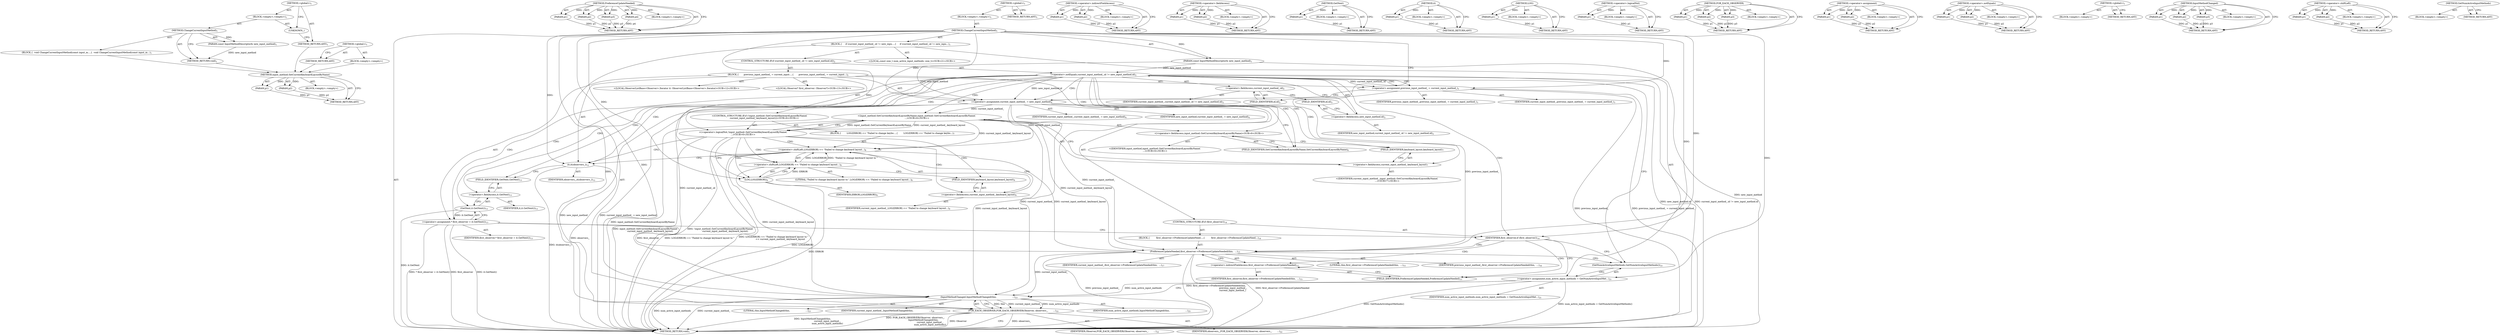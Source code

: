 digraph "&lt;global&gt;" {
vulnerable_119 [label=<(METHOD,input_method.SetCurrentKeyboardLayoutByName)>];
vulnerable_120 [label=<(PARAM,p1)>];
vulnerable_121 [label=<(PARAM,p2)>];
vulnerable_122 [label=<(BLOCK,&lt;empty&gt;,&lt;empty&gt;)>];
vulnerable_123 [label=<(METHOD_RETURN,ANY)>];
vulnerable_141 [label=<(METHOD,PreferenceUpdateNeeded)>];
vulnerable_142 [label=<(PARAM,p1)>];
vulnerable_143 [label=<(PARAM,p2)>];
vulnerable_144 [label=<(PARAM,p3)>];
vulnerable_145 [label=<(PARAM,p4)>];
vulnerable_146 [label=<(BLOCK,&lt;empty&gt;,&lt;empty&gt;)>];
vulnerable_147 [label=<(METHOD_RETURN,ANY)>];
vulnerable_6 [label=<(METHOD,&lt;global&gt;)<SUB>1</SUB>>];
vulnerable_7 [label=<(BLOCK,&lt;empty&gt;,&lt;empty&gt;)<SUB>1</SUB>>];
vulnerable_8 [label=<(METHOD,ChangeCurrentInputMethod)<SUB>1</SUB>>];
vulnerable_9 [label=<(PARAM,const InputMethodDescriptor&amp; new_input_method)<SUB>1</SUB>>];
vulnerable_10 [label=<(BLOCK,{
     if (current_input_method_.id != new_inpu...,{
     if (current_input_method_.id != new_inpu...)<SUB>1</SUB>>];
vulnerable_11 [label=<(CONTROL_STRUCTURE,IF,if (current_input_method_.id != new_input_method.id))<SUB>2</SUB>>];
vulnerable_12 [label=<(&lt;operator&gt;.notEquals,current_input_method_.id != new_input_method.id)<SUB>2</SUB>>];
vulnerable_13 [label=<(&lt;operator&gt;.fieldAccess,current_input_method_.id)<SUB>2</SUB>>];
vulnerable_14 [label=<(IDENTIFIER,current_input_method_,current_input_method_.id != new_input_method.id)<SUB>2</SUB>>];
vulnerable_15 [label=<(FIELD_IDENTIFIER,id,id)<SUB>2</SUB>>];
vulnerable_16 [label=<(&lt;operator&gt;.fieldAccess,new_input_method.id)<SUB>2</SUB>>];
vulnerable_17 [label=<(IDENTIFIER,new_input_method,current_input_method_.id != new_input_method.id)<SUB>2</SUB>>];
vulnerable_18 [label=<(FIELD_IDENTIFIER,id,id)<SUB>2</SUB>>];
vulnerable_19 [label=<(BLOCK,{
       previous_input_method_ = current_input...,{
       previous_input_method_ = current_input...)<SUB>2</SUB>>];
vulnerable_20 [label=<(&lt;operator&gt;.assignment,previous_input_method_ = current_input_method_)<SUB>3</SUB>>];
vulnerable_21 [label=<(IDENTIFIER,previous_input_method_,previous_input_method_ = current_input_method_)<SUB>3</SUB>>];
vulnerable_22 [label=<(IDENTIFIER,current_input_method_,previous_input_method_ = current_input_method_)<SUB>3</SUB>>];
vulnerable_23 [label=<(&lt;operator&gt;.assignment,current_input_method_ = new_input_method)<SUB>4</SUB>>];
vulnerable_24 [label=<(IDENTIFIER,current_input_method_,current_input_method_ = new_input_method)<SUB>4</SUB>>];
vulnerable_25 [label=<(IDENTIFIER,new_input_method,current_input_method_ = new_input_method)<SUB>4</SUB>>];
vulnerable_26 [label="<(CONTROL_STRUCTURE,IF,if (!input_method::SetCurrentKeyboardLayoutByName(
              current_input_method_.keyboard_layout)))<SUB>6</SUB>>"];
vulnerable_27 [label="<(&lt;operator&gt;.logicalNot,!input_method::SetCurrentKeyboardLayoutByName(
...)<SUB>6</SUB>>"];
vulnerable_28 [label="<(input_method.SetCurrentKeyboardLayoutByName,input_method::SetCurrentKeyboardLayoutByName(
 ...)<SUB>6</SUB>>"];
vulnerable_29 [label="<(&lt;operator&gt;.fieldAccess,input_method::SetCurrentKeyboardLayoutByName)<SUB>6</SUB>>"];
vulnerable_30 [label="<(IDENTIFIER,input_method,input_method::SetCurrentKeyboardLayoutByName(
 ...)<SUB>6</SUB>>"];
vulnerable_31 [label=<(FIELD_IDENTIFIER,SetCurrentKeyboardLayoutByName,SetCurrentKeyboardLayoutByName)<SUB>6</SUB>>];
vulnerable_32 [label=<(&lt;operator&gt;.fieldAccess,current_input_method_.keyboard_layout)<SUB>7</SUB>>];
vulnerable_33 [label="<(IDENTIFIER,current_input_method_,input_method::SetCurrentKeyboardLayoutByName(
 ...)<SUB>7</SUB>>"];
vulnerable_34 [label=<(FIELD_IDENTIFIER,keyboard_layout,keyboard_layout)<SUB>7</SUB>>];
vulnerable_35 [label=<(BLOCK,{
        LOG(ERROR) &lt;&lt; &quot;Failed to change keybo...,{
        LOG(ERROR) &lt;&lt; &quot;Failed to change keybo...)<SUB>7</SUB>>];
vulnerable_36 [label=<(&lt;operator&gt;.shiftLeft,LOG(ERROR) &lt;&lt; &quot;Failed to change keyboard layout...)<SUB>8</SUB>>];
vulnerable_37 [label=<(&lt;operator&gt;.shiftLeft,LOG(ERROR) &lt;&lt; &quot;Failed to change keyboard layout...)<SUB>8</SUB>>];
vulnerable_38 [label=<(LOG,LOG(ERROR))<SUB>8</SUB>>];
vulnerable_39 [label=<(IDENTIFIER,ERROR,LOG(ERROR))<SUB>8</SUB>>];
vulnerable_40 [label=<(LITERAL,&quot;Failed to change keyboard layout to &quot;,LOG(ERROR) &lt;&lt; &quot;Failed to change keyboard layout...)<SUB>8</SUB>>];
vulnerable_41 [label=<(&lt;operator&gt;.fieldAccess,current_input_method_.keyboard_layout)<SUB>9</SUB>>];
vulnerable_42 [label=<(IDENTIFIER,current_input_method_,LOG(ERROR) &lt;&lt; &quot;Failed to change keyboard layout...)<SUB>9</SUB>>];
vulnerable_43 [label=<(FIELD_IDENTIFIER,keyboard_layout,keyboard_layout)<SUB>9</SUB>>];
vulnerable_44 [label="<(LOCAL,ObserverListBase&lt;Observer&gt;.Iterator it: ObserverListBase&lt;Observer&gt;.Iterator)<SUB>12</SUB>>"];
vulnerable_45 [label=<(it,it(observers_))<SUB>12</SUB>>];
vulnerable_46 [label=<(IDENTIFIER,observers_,it(observers_))<SUB>12</SUB>>];
vulnerable_47 [label="<(LOCAL,Observer* first_observer: Observer*)<SUB>13</SUB>>"];
vulnerable_48 [label=<(&lt;operator&gt;.assignment,* first_observer = it.GetNext())<SUB>13</SUB>>];
vulnerable_49 [label=<(IDENTIFIER,first_observer,* first_observer = it.GetNext())<SUB>13</SUB>>];
vulnerable_50 [label=<(GetNext,it.GetNext())<SUB>13</SUB>>];
vulnerable_51 [label=<(&lt;operator&gt;.fieldAccess,it.GetNext)<SUB>13</SUB>>];
vulnerable_52 [label=<(IDENTIFIER,it,it.GetNext())<SUB>13</SUB>>];
vulnerable_53 [label=<(FIELD_IDENTIFIER,GetNext,GetNext)<SUB>13</SUB>>];
vulnerable_54 [label=<(CONTROL_STRUCTURE,IF,if (first_observer))<SUB>14</SUB>>];
vulnerable_55 [label=<(IDENTIFIER,first_observer,if (first_observer))<SUB>14</SUB>>];
vulnerable_56 [label=<(BLOCK,{
         first_observer-&gt;PreferenceUpdateNeed...,{
         first_observer-&gt;PreferenceUpdateNeed...)<SUB>14</SUB>>];
vulnerable_57 [label=<(PreferenceUpdateNeeded,first_observer-&gt;PreferenceUpdateNeeded(this,
  ...)<SUB>15</SUB>>];
vulnerable_58 [label=<(&lt;operator&gt;.indirectFieldAccess,first_observer-&gt;PreferenceUpdateNeeded)<SUB>15</SUB>>];
vulnerable_59 [label=<(IDENTIFIER,first_observer,first_observer-&gt;PreferenceUpdateNeeded(this,
  ...)<SUB>15</SUB>>];
vulnerable_60 [label=<(FIELD_IDENTIFIER,PreferenceUpdateNeeded,PreferenceUpdateNeeded)<SUB>15</SUB>>];
vulnerable_61 [label=<(LITERAL,this,first_observer-&gt;PreferenceUpdateNeeded(this,
  ...)<SUB>15</SUB>>];
vulnerable_62 [label=<(IDENTIFIER,previous_input_method_,first_observer-&gt;PreferenceUpdateNeeded(this,
  ...)<SUB>16</SUB>>];
vulnerable_63 [label=<(IDENTIFIER,current_input_method_,first_observer-&gt;PreferenceUpdateNeeded(this,
  ...)<SUB>17</SUB>>];
vulnerable_64 [label="<(LOCAL,const size_t num_active_input_methods: size_t)<SUB>21</SUB>>"];
vulnerable_65 [label=<(&lt;operator&gt;.assignment,num_active_input_methods = GetNumActiveInputMet...)<SUB>21</SUB>>];
vulnerable_66 [label=<(IDENTIFIER,num_active_input_methods,num_active_input_methods = GetNumActiveInputMet...)<SUB>21</SUB>>];
vulnerable_67 [label=<(GetNumActiveInputMethods,GetNumActiveInputMethods())<SUB>21</SUB>>];
vulnerable_68 [label=<(FOR_EACH_OBSERVER,FOR_EACH_OBSERVER(Observer, observers_,
       ...)<SUB>22</SUB>>];
vulnerable_69 [label=<(IDENTIFIER,Observer,FOR_EACH_OBSERVER(Observer, observers_,
       ...)<SUB>22</SUB>>];
vulnerable_70 [label=<(IDENTIFIER,observers_,FOR_EACH_OBSERVER(Observer, observers_,
       ...)<SUB>22</SUB>>];
vulnerable_71 [label=<(InputMethodChanged,InputMethodChanged(this,
                      ...)<SUB>23</SUB>>];
vulnerable_72 [label=<(LITERAL,this,InputMethodChanged(this,
                      ...)<SUB>23</SUB>>];
vulnerable_73 [label=<(IDENTIFIER,current_input_method_,InputMethodChanged(this,
                      ...)<SUB>24</SUB>>];
vulnerable_74 [label=<(IDENTIFIER,num_active_input_methods,InputMethodChanged(this,
                      ...)<SUB>25</SUB>>];
vulnerable_75 [label=<(METHOD_RETURN,void)<SUB>1</SUB>>];
vulnerable_77 [label=<(METHOD_RETURN,ANY)<SUB>1</SUB>>];
vulnerable_148 [label=<(METHOD,&lt;operator&gt;.indirectFieldAccess)>];
vulnerable_149 [label=<(PARAM,p1)>];
vulnerable_150 [label=<(PARAM,p2)>];
vulnerable_151 [label=<(BLOCK,&lt;empty&gt;,&lt;empty&gt;)>];
vulnerable_152 [label=<(METHOD_RETURN,ANY)>];
vulnerable_105 [label=<(METHOD,&lt;operator&gt;.fieldAccess)>];
vulnerable_106 [label=<(PARAM,p1)>];
vulnerable_107 [label=<(PARAM,p2)>];
vulnerable_108 [label=<(BLOCK,&lt;empty&gt;,&lt;empty&gt;)>];
vulnerable_109 [label=<(METHOD_RETURN,ANY)>];
vulnerable_137 [label=<(METHOD,GetNext)>];
vulnerable_138 [label=<(PARAM,p1)>];
vulnerable_139 [label=<(BLOCK,&lt;empty&gt;,&lt;empty&gt;)>];
vulnerable_140 [label=<(METHOD_RETURN,ANY)>];
vulnerable_133 [label=<(METHOD,it)>];
vulnerable_134 [label=<(PARAM,p1)>];
vulnerable_135 [label=<(BLOCK,&lt;empty&gt;,&lt;empty&gt;)>];
vulnerable_136 [label=<(METHOD_RETURN,ANY)>];
vulnerable_129 [label=<(METHOD,LOG)>];
vulnerable_130 [label=<(PARAM,p1)>];
vulnerable_131 [label=<(BLOCK,&lt;empty&gt;,&lt;empty&gt;)>];
vulnerable_132 [label=<(METHOD_RETURN,ANY)>];
vulnerable_115 [label=<(METHOD,&lt;operator&gt;.logicalNot)>];
vulnerable_116 [label=<(PARAM,p1)>];
vulnerable_117 [label=<(BLOCK,&lt;empty&gt;,&lt;empty&gt;)>];
vulnerable_118 [label=<(METHOD_RETURN,ANY)>];
vulnerable_156 [label=<(METHOD,FOR_EACH_OBSERVER)>];
vulnerable_157 [label=<(PARAM,p1)>];
vulnerable_158 [label=<(PARAM,p2)>];
vulnerable_159 [label=<(PARAM,p3)>];
vulnerable_160 [label=<(BLOCK,&lt;empty&gt;,&lt;empty&gt;)>];
vulnerable_161 [label=<(METHOD_RETURN,ANY)>];
vulnerable_110 [label=<(METHOD,&lt;operator&gt;.assignment)>];
vulnerable_111 [label=<(PARAM,p1)>];
vulnerable_112 [label=<(PARAM,p2)>];
vulnerable_113 [label=<(BLOCK,&lt;empty&gt;,&lt;empty&gt;)>];
vulnerable_114 [label=<(METHOD_RETURN,ANY)>];
vulnerable_100 [label=<(METHOD,&lt;operator&gt;.notEquals)>];
vulnerable_101 [label=<(PARAM,p1)>];
vulnerable_102 [label=<(PARAM,p2)>];
vulnerable_103 [label=<(BLOCK,&lt;empty&gt;,&lt;empty&gt;)>];
vulnerable_104 [label=<(METHOD_RETURN,ANY)>];
vulnerable_94 [label=<(METHOD,&lt;global&gt;)<SUB>1</SUB>>];
vulnerable_95 [label=<(BLOCK,&lt;empty&gt;,&lt;empty&gt;)>];
vulnerable_96 [label=<(METHOD_RETURN,ANY)>];
vulnerable_162 [label=<(METHOD,InputMethodChanged)>];
vulnerable_163 [label=<(PARAM,p1)>];
vulnerable_164 [label=<(PARAM,p2)>];
vulnerable_165 [label=<(PARAM,p3)>];
vulnerable_166 [label=<(BLOCK,&lt;empty&gt;,&lt;empty&gt;)>];
vulnerable_167 [label=<(METHOD_RETURN,ANY)>];
vulnerable_124 [label=<(METHOD,&lt;operator&gt;.shiftLeft)>];
vulnerable_125 [label=<(PARAM,p1)>];
vulnerable_126 [label=<(PARAM,p2)>];
vulnerable_127 [label=<(BLOCK,&lt;empty&gt;,&lt;empty&gt;)>];
vulnerable_128 [label=<(METHOD_RETURN,ANY)>];
vulnerable_153 [label=<(METHOD,GetNumActiveInputMethods)>];
vulnerable_154 [label=<(BLOCK,&lt;empty&gt;,&lt;empty&gt;)>];
vulnerable_155 [label=<(METHOD_RETURN,ANY)>];
fixed_6 [label=<(METHOD,&lt;global&gt;)<SUB>1</SUB>>];
fixed_7 [label=<(BLOCK,&lt;empty&gt;,&lt;empty&gt;)<SUB>1</SUB>>];
fixed_8 [label=<(METHOD,ChangeCurrentInputMethod)<SUB>1</SUB>>];
fixed_9 [label=<(PARAM,const InputMethodDescriptor&amp; new_input_method)<SUB>1</SUB>>];
fixed_10 [label=<(BLOCK,{
  void ChangeCurrentInputMethod(const input_m...,{
  void ChangeCurrentInputMethod(const input_m...)<SUB>1</SUB>>];
fixed_11 [label=<(METHOD_RETURN,void)<SUB>1</SUB>>];
fixed_13 [label=<(UNKNOWN,,)>];
fixed_14 [label=<(METHOD_RETURN,ANY)<SUB>1</SUB>>];
fixed_23 [label=<(METHOD,&lt;global&gt;)<SUB>1</SUB>>];
fixed_24 [label=<(BLOCK,&lt;empty&gt;,&lt;empty&gt;)>];
fixed_25 [label=<(METHOD_RETURN,ANY)>];
vulnerable_119 -> vulnerable_120  [key=0, label="AST: "];
vulnerable_119 -> vulnerable_120  [key=1, label="DDG: "];
vulnerable_119 -> vulnerable_122  [key=0, label="AST: "];
vulnerable_119 -> vulnerable_121  [key=0, label="AST: "];
vulnerable_119 -> vulnerable_121  [key=1, label="DDG: "];
vulnerable_119 -> vulnerable_123  [key=0, label="AST: "];
vulnerable_119 -> vulnerable_123  [key=1, label="CFG: "];
vulnerable_120 -> vulnerable_123  [key=0, label="DDG: p1"];
vulnerable_121 -> vulnerable_123  [key=0, label="DDG: p2"];
vulnerable_141 -> vulnerable_142  [key=0, label="AST: "];
vulnerable_141 -> vulnerable_142  [key=1, label="DDG: "];
vulnerable_141 -> vulnerable_146  [key=0, label="AST: "];
vulnerable_141 -> vulnerable_143  [key=0, label="AST: "];
vulnerable_141 -> vulnerable_143  [key=1, label="DDG: "];
vulnerable_141 -> vulnerable_147  [key=0, label="AST: "];
vulnerable_141 -> vulnerable_147  [key=1, label="CFG: "];
vulnerable_141 -> vulnerable_144  [key=0, label="AST: "];
vulnerable_141 -> vulnerable_144  [key=1, label="DDG: "];
vulnerable_141 -> vulnerable_145  [key=0, label="AST: "];
vulnerable_141 -> vulnerable_145  [key=1, label="DDG: "];
vulnerable_142 -> vulnerable_147  [key=0, label="DDG: p1"];
vulnerable_143 -> vulnerable_147  [key=0, label="DDG: p2"];
vulnerable_144 -> vulnerable_147  [key=0, label="DDG: p3"];
vulnerable_145 -> vulnerable_147  [key=0, label="DDG: p4"];
vulnerable_6 -> vulnerable_7  [key=0, label="AST: "];
vulnerable_6 -> vulnerable_77  [key=0, label="AST: "];
vulnerable_6 -> vulnerable_77  [key=1, label="CFG: "];
vulnerable_7 -> vulnerable_8  [key=0, label="AST: "];
vulnerable_8 -> vulnerable_9  [key=0, label="AST: "];
vulnerable_8 -> vulnerable_9  [key=1, label="DDG: "];
vulnerable_8 -> vulnerable_10  [key=0, label="AST: "];
vulnerable_8 -> vulnerable_75  [key=0, label="AST: "];
vulnerable_8 -> vulnerable_15  [key=0, label="CFG: "];
vulnerable_8 -> vulnerable_65  [key=0, label="DDG: "];
vulnerable_8 -> vulnerable_68  [key=0, label="DDG: "];
vulnerable_8 -> vulnerable_20  [key=0, label="DDG: "];
vulnerable_8 -> vulnerable_23  [key=0, label="DDG: "];
vulnerable_8 -> vulnerable_71  [key=0, label="DDG: "];
vulnerable_8 -> vulnerable_45  [key=0, label="DDG: "];
vulnerable_8 -> vulnerable_55  [key=0, label="DDG: "];
vulnerable_8 -> vulnerable_57  [key=0, label="DDG: "];
vulnerable_8 -> vulnerable_37  [key=0, label="DDG: "];
vulnerable_8 -> vulnerable_38  [key=0, label="DDG: "];
vulnerable_9 -> vulnerable_75  [key=0, label="DDG: new_input_method"];
vulnerable_9 -> vulnerable_12  [key=0, label="DDG: new_input_method"];
vulnerable_9 -> vulnerable_23  [key=0, label="DDG: new_input_method"];
vulnerable_10 -> vulnerable_11  [key=0, label="AST: "];
vulnerable_10 -> vulnerable_64  [key=0, label="AST: "];
vulnerable_10 -> vulnerable_65  [key=0, label="AST: "];
vulnerable_10 -> vulnerable_68  [key=0, label="AST: "];
vulnerable_11 -> vulnerable_12  [key=0, label="AST: "];
vulnerable_11 -> vulnerable_19  [key=0, label="AST: "];
vulnerable_12 -> vulnerable_13  [key=0, label="AST: "];
vulnerable_12 -> vulnerable_16  [key=0, label="AST: "];
vulnerable_12 -> vulnerable_20  [key=0, label="CFG: "];
vulnerable_12 -> vulnerable_20  [key=1, label="DDG: current_input_method_.id"];
vulnerable_12 -> vulnerable_20  [key=2, label="CDG: "];
vulnerable_12 -> vulnerable_67  [key=0, label="CFG: "];
vulnerable_12 -> vulnerable_75  [key=0, label="DDG: new_input_method.id"];
vulnerable_12 -> vulnerable_75  [key=1, label="DDG: current_input_method_.id != new_input_method.id"];
vulnerable_12 -> vulnerable_23  [key=0, label="DDG: new_input_method.id"];
vulnerable_12 -> vulnerable_23  [key=1, label="CDG: "];
vulnerable_12 -> vulnerable_71  [key=0, label="DDG: current_input_method_.id"];
vulnerable_12 -> vulnerable_34  [key=0, label="CDG: "];
vulnerable_12 -> vulnerable_48  [key=0, label="CDG: "];
vulnerable_12 -> vulnerable_32  [key=0, label="CDG: "];
vulnerable_12 -> vulnerable_51  [key=0, label="CDG: "];
vulnerable_12 -> vulnerable_28  [key=0, label="CDG: "];
vulnerable_12 -> vulnerable_53  [key=0, label="CDG: "];
vulnerable_12 -> vulnerable_45  [key=0, label="CDG: "];
vulnerable_12 -> vulnerable_27  [key=0, label="CDG: "];
vulnerable_12 -> vulnerable_29  [key=0, label="CDG: "];
vulnerable_12 -> vulnerable_50  [key=0, label="CDG: "];
vulnerable_12 -> vulnerable_55  [key=0, label="CDG: "];
vulnerable_12 -> vulnerable_31  [key=0, label="CDG: "];
vulnerable_13 -> vulnerable_14  [key=0, label="AST: "];
vulnerable_13 -> vulnerable_15  [key=0, label="AST: "];
vulnerable_13 -> vulnerable_18  [key=0, label="CFG: "];
vulnerable_15 -> vulnerable_13  [key=0, label="CFG: "];
vulnerable_16 -> vulnerable_17  [key=0, label="AST: "];
vulnerable_16 -> vulnerable_18  [key=0, label="AST: "];
vulnerable_16 -> vulnerable_12  [key=0, label="CFG: "];
vulnerable_18 -> vulnerable_16  [key=0, label="CFG: "];
vulnerable_19 -> vulnerable_20  [key=0, label="AST: "];
vulnerable_19 -> vulnerable_23  [key=0, label="AST: "];
vulnerable_19 -> vulnerable_26  [key=0, label="AST: "];
vulnerable_19 -> vulnerable_44  [key=0, label="AST: "];
vulnerable_19 -> vulnerable_45  [key=0, label="AST: "];
vulnerable_19 -> vulnerable_47  [key=0, label="AST: "];
vulnerable_19 -> vulnerable_48  [key=0, label="AST: "];
vulnerable_19 -> vulnerable_54  [key=0, label="AST: "];
vulnerable_20 -> vulnerable_21  [key=0, label="AST: "];
vulnerable_20 -> vulnerable_22  [key=0, label="AST: "];
vulnerable_20 -> vulnerable_23  [key=0, label="CFG: "];
vulnerable_20 -> vulnerable_75  [key=0, label="DDG: previous_input_method_"];
vulnerable_20 -> vulnerable_75  [key=1, label="DDG: previous_input_method_ = current_input_method_"];
vulnerable_20 -> vulnerable_57  [key=0, label="DDG: previous_input_method_"];
vulnerable_23 -> vulnerable_24  [key=0, label="AST: "];
vulnerable_23 -> vulnerable_25  [key=0, label="AST: "];
vulnerable_23 -> vulnerable_31  [key=0, label="CFG: "];
vulnerable_23 -> vulnerable_75  [key=0, label="DDG: new_input_method"];
vulnerable_23 -> vulnerable_75  [key=1, label="DDG: current_input_method_ = new_input_method"];
vulnerable_23 -> vulnerable_71  [key=0, label="DDG: current_input_method_"];
vulnerable_23 -> vulnerable_28  [key=0, label="DDG: current_input_method_"];
vulnerable_23 -> vulnerable_36  [key=0, label="DDG: current_input_method_"];
vulnerable_23 -> vulnerable_57  [key=0, label="DDG: current_input_method_"];
vulnerable_26 -> vulnerable_27  [key=0, label="AST: "];
vulnerable_26 -> vulnerable_35  [key=0, label="AST: "];
vulnerable_27 -> vulnerable_28  [key=0, label="AST: "];
vulnerable_27 -> vulnerable_38  [key=0, label="CFG: "];
vulnerable_27 -> vulnerable_38  [key=1, label="CDG: "];
vulnerable_27 -> vulnerable_45  [key=0, label="CFG: "];
vulnerable_27 -> vulnerable_75  [key=0, label="DDG: input_method::SetCurrentKeyboardLayoutByName(
              current_input_method_.keyboard_layout)"];
vulnerable_27 -> vulnerable_75  [key=1, label="DDG: !input_method::SetCurrentKeyboardLayoutByName(
              current_input_method_.keyboard_layout)"];
vulnerable_27 -> vulnerable_36  [key=0, label="CDG: "];
vulnerable_27 -> vulnerable_37  [key=0, label="CDG: "];
vulnerable_27 -> vulnerable_41  [key=0, label="CDG: "];
vulnerable_27 -> vulnerable_43  [key=0, label="CDG: "];
vulnerable_28 -> vulnerable_29  [key=0, label="AST: "];
vulnerable_28 -> vulnerable_32  [key=0, label="AST: "];
vulnerable_28 -> vulnerable_27  [key=0, label="CFG: "];
vulnerable_28 -> vulnerable_27  [key=1, label="DDG: input_method::SetCurrentKeyboardLayoutByName"];
vulnerable_28 -> vulnerable_27  [key=2, label="DDG: current_input_method_.keyboard_layout"];
vulnerable_28 -> vulnerable_75  [key=0, label="DDG: input_method::SetCurrentKeyboardLayoutByName"];
vulnerable_28 -> vulnerable_71  [key=0, label="DDG: current_input_method_.keyboard_layout"];
vulnerable_28 -> vulnerable_36  [key=0, label="DDG: current_input_method_.keyboard_layout"];
vulnerable_28 -> vulnerable_57  [key=0, label="DDG: current_input_method_.keyboard_layout"];
vulnerable_29 -> vulnerable_30  [key=0, label="AST: "];
vulnerable_29 -> vulnerable_31  [key=0, label="AST: "];
vulnerable_29 -> vulnerable_34  [key=0, label="CFG: "];
vulnerable_31 -> vulnerable_29  [key=0, label="CFG: "];
vulnerable_32 -> vulnerable_33  [key=0, label="AST: "];
vulnerable_32 -> vulnerable_34  [key=0, label="AST: "];
vulnerable_32 -> vulnerable_28  [key=0, label="CFG: "];
vulnerable_34 -> vulnerable_32  [key=0, label="CFG: "];
vulnerable_35 -> vulnerable_36  [key=0, label="AST: "];
vulnerable_36 -> vulnerable_37  [key=0, label="AST: "];
vulnerable_36 -> vulnerable_41  [key=0, label="AST: "];
vulnerable_36 -> vulnerable_45  [key=0, label="CFG: "];
vulnerable_36 -> vulnerable_75  [key=0, label="DDG: LOG(ERROR) &lt;&lt; &quot;Failed to change keyboard layout to &quot;"];
vulnerable_36 -> vulnerable_75  [key=1, label="DDG: LOG(ERROR) &lt;&lt; &quot;Failed to change keyboard layout to &quot;
                   &lt;&lt; current_input_method_.keyboard_layout"];
vulnerable_36 -> vulnerable_71  [key=0, label="DDG: current_input_method_.keyboard_layout"];
vulnerable_36 -> vulnerable_57  [key=0, label="DDG: current_input_method_.keyboard_layout"];
vulnerable_37 -> vulnerable_38  [key=0, label="AST: "];
vulnerable_37 -> vulnerable_40  [key=0, label="AST: "];
vulnerable_37 -> vulnerable_43  [key=0, label="CFG: "];
vulnerable_37 -> vulnerable_75  [key=0, label="DDG: LOG(ERROR)"];
vulnerable_37 -> vulnerable_36  [key=0, label="DDG: LOG(ERROR)"];
vulnerable_37 -> vulnerable_36  [key=1, label="DDG: &quot;Failed to change keyboard layout to &quot;"];
vulnerable_38 -> vulnerable_39  [key=0, label="AST: "];
vulnerable_38 -> vulnerable_37  [key=0, label="CFG: "];
vulnerable_38 -> vulnerable_37  [key=1, label="DDG: ERROR"];
vulnerable_38 -> vulnerable_75  [key=0, label="DDG: ERROR"];
vulnerable_41 -> vulnerable_42  [key=0, label="AST: "];
vulnerable_41 -> vulnerable_43  [key=0, label="AST: "];
vulnerable_41 -> vulnerable_36  [key=0, label="CFG: "];
vulnerable_43 -> vulnerable_41  [key=0, label="CFG: "];
vulnerable_45 -> vulnerable_46  [key=0, label="AST: "];
vulnerable_45 -> vulnerable_53  [key=0, label="CFG: "];
vulnerable_45 -> vulnerable_75  [key=0, label="DDG: it(observers_)"];
vulnerable_45 -> vulnerable_68  [key=0, label="DDG: observers_"];
vulnerable_48 -> vulnerable_49  [key=0, label="AST: "];
vulnerable_48 -> vulnerable_50  [key=0, label="AST: "];
vulnerable_48 -> vulnerable_55  [key=0, label="CFG: "];
vulnerable_48 -> vulnerable_75  [key=0, label="DDG: first_observer"];
vulnerable_48 -> vulnerable_75  [key=1, label="DDG: it.GetNext()"];
vulnerable_48 -> vulnerable_75  [key=2, label="DDG: * first_observer = it.GetNext()"];
vulnerable_48 -> vulnerable_57  [key=0, label="DDG: first_observer"];
vulnerable_50 -> vulnerable_51  [key=0, label="AST: "];
vulnerable_50 -> vulnerable_48  [key=0, label="CFG: "];
vulnerable_50 -> vulnerable_48  [key=1, label="DDG: it.GetNext"];
vulnerable_50 -> vulnerable_75  [key=0, label="DDG: it.GetNext"];
vulnerable_51 -> vulnerable_52  [key=0, label="AST: "];
vulnerable_51 -> vulnerable_53  [key=0, label="AST: "];
vulnerable_51 -> vulnerable_50  [key=0, label="CFG: "];
vulnerable_53 -> vulnerable_51  [key=0, label="CFG: "];
vulnerable_54 -> vulnerable_55  [key=0, label="AST: "];
vulnerable_54 -> vulnerable_56  [key=0, label="AST: "];
vulnerable_55 -> vulnerable_60  [key=0, label="CFG: "];
vulnerable_55 -> vulnerable_60  [key=1, label="CDG: "];
vulnerable_55 -> vulnerable_67  [key=0, label="CFG: "];
vulnerable_55 -> vulnerable_58  [key=0, label="CDG: "];
vulnerable_55 -> vulnerable_57  [key=0, label="CDG: "];
vulnerable_56 -> vulnerable_57  [key=0, label="AST: "];
vulnerable_57 -> vulnerable_58  [key=0, label="AST: "];
vulnerable_57 -> vulnerable_61  [key=0, label="AST: "];
vulnerable_57 -> vulnerable_62  [key=0, label="AST: "];
vulnerable_57 -> vulnerable_63  [key=0, label="AST: "];
vulnerable_57 -> vulnerable_67  [key=0, label="CFG: "];
vulnerable_57 -> vulnerable_75  [key=0, label="DDG: first_observer-&gt;PreferenceUpdateNeeded"];
vulnerable_57 -> vulnerable_75  [key=1, label="DDG: previous_input_method_"];
vulnerable_57 -> vulnerable_75  [key=2, label="DDG: first_observer-&gt;PreferenceUpdateNeeded(this,
                                                previous_input_method_,
                                               current_input_method_)"];
vulnerable_57 -> vulnerable_71  [key=0, label="DDG: current_input_method_"];
vulnerable_58 -> vulnerable_59  [key=0, label="AST: "];
vulnerable_58 -> vulnerable_60  [key=0, label="AST: "];
vulnerable_58 -> vulnerable_57  [key=0, label="CFG: "];
vulnerable_60 -> vulnerable_58  [key=0, label="CFG: "];
vulnerable_65 -> vulnerable_66  [key=0, label="AST: "];
vulnerable_65 -> vulnerable_67  [key=0, label="AST: "];
vulnerable_65 -> vulnerable_71  [key=0, label="CFG: "];
vulnerable_65 -> vulnerable_71  [key=1, label="DDG: num_active_input_methods"];
vulnerable_65 -> vulnerable_75  [key=0, label="DDG: GetNumActiveInputMethods()"];
vulnerable_65 -> vulnerable_75  [key=1, label="DDG: num_active_input_methods = GetNumActiveInputMethods()"];
vulnerable_67 -> vulnerable_65  [key=0, label="CFG: "];
vulnerable_68 -> vulnerable_69  [key=0, label="AST: "];
vulnerable_68 -> vulnerable_70  [key=0, label="AST: "];
vulnerable_68 -> vulnerable_71  [key=0, label="AST: "];
vulnerable_68 -> vulnerable_75  [key=0, label="CFG: "];
vulnerable_68 -> vulnerable_75  [key=1, label="DDG: observers_"];
vulnerable_68 -> vulnerable_75  [key=2, label="DDG: InputMethodChanged(this,
                                          current_input_method_,
                                          num_active_input_methods)"];
vulnerable_68 -> vulnerable_75  [key=3, label="DDG: FOR_EACH_OBSERVER(Observer, observers_,
                       InputMethodChanged(this,
                                          current_input_method_,
                                          num_active_input_methods))"];
vulnerable_68 -> vulnerable_75  [key=4, label="DDG: Observer"];
vulnerable_71 -> vulnerable_72  [key=0, label="AST: "];
vulnerable_71 -> vulnerable_73  [key=0, label="AST: "];
vulnerable_71 -> vulnerable_74  [key=0, label="AST: "];
vulnerable_71 -> vulnerable_68  [key=0, label="CFG: "];
vulnerable_71 -> vulnerable_68  [key=1, label="DDG: this"];
vulnerable_71 -> vulnerable_68  [key=2, label="DDG: current_input_method_"];
vulnerable_71 -> vulnerable_68  [key=3, label="DDG: num_active_input_methods"];
vulnerable_71 -> vulnerable_75  [key=0, label="DDG: current_input_method_"];
vulnerable_71 -> vulnerable_75  [key=1, label="DDG: num_active_input_methods"];
vulnerable_148 -> vulnerable_149  [key=0, label="AST: "];
vulnerable_148 -> vulnerable_149  [key=1, label="DDG: "];
vulnerable_148 -> vulnerable_151  [key=0, label="AST: "];
vulnerable_148 -> vulnerable_150  [key=0, label="AST: "];
vulnerable_148 -> vulnerable_150  [key=1, label="DDG: "];
vulnerable_148 -> vulnerable_152  [key=0, label="AST: "];
vulnerable_148 -> vulnerable_152  [key=1, label="CFG: "];
vulnerable_149 -> vulnerable_152  [key=0, label="DDG: p1"];
vulnerable_150 -> vulnerable_152  [key=0, label="DDG: p2"];
vulnerable_105 -> vulnerable_106  [key=0, label="AST: "];
vulnerable_105 -> vulnerable_106  [key=1, label="DDG: "];
vulnerable_105 -> vulnerable_108  [key=0, label="AST: "];
vulnerable_105 -> vulnerable_107  [key=0, label="AST: "];
vulnerable_105 -> vulnerable_107  [key=1, label="DDG: "];
vulnerable_105 -> vulnerable_109  [key=0, label="AST: "];
vulnerable_105 -> vulnerable_109  [key=1, label="CFG: "];
vulnerable_106 -> vulnerable_109  [key=0, label="DDG: p1"];
vulnerable_107 -> vulnerable_109  [key=0, label="DDG: p2"];
vulnerable_137 -> vulnerable_138  [key=0, label="AST: "];
vulnerable_137 -> vulnerable_138  [key=1, label="DDG: "];
vulnerable_137 -> vulnerable_139  [key=0, label="AST: "];
vulnerable_137 -> vulnerable_140  [key=0, label="AST: "];
vulnerable_137 -> vulnerable_140  [key=1, label="CFG: "];
vulnerable_138 -> vulnerable_140  [key=0, label="DDG: p1"];
vulnerable_133 -> vulnerable_134  [key=0, label="AST: "];
vulnerable_133 -> vulnerable_134  [key=1, label="DDG: "];
vulnerable_133 -> vulnerable_135  [key=0, label="AST: "];
vulnerable_133 -> vulnerable_136  [key=0, label="AST: "];
vulnerable_133 -> vulnerable_136  [key=1, label="CFG: "];
vulnerable_134 -> vulnerable_136  [key=0, label="DDG: p1"];
vulnerable_129 -> vulnerable_130  [key=0, label="AST: "];
vulnerable_129 -> vulnerable_130  [key=1, label="DDG: "];
vulnerable_129 -> vulnerable_131  [key=0, label="AST: "];
vulnerable_129 -> vulnerable_132  [key=0, label="AST: "];
vulnerable_129 -> vulnerable_132  [key=1, label="CFG: "];
vulnerable_130 -> vulnerable_132  [key=0, label="DDG: p1"];
vulnerable_115 -> vulnerable_116  [key=0, label="AST: "];
vulnerable_115 -> vulnerable_116  [key=1, label="DDG: "];
vulnerable_115 -> vulnerable_117  [key=0, label="AST: "];
vulnerable_115 -> vulnerable_118  [key=0, label="AST: "];
vulnerable_115 -> vulnerable_118  [key=1, label="CFG: "];
vulnerable_116 -> vulnerable_118  [key=0, label="DDG: p1"];
vulnerable_156 -> vulnerable_157  [key=0, label="AST: "];
vulnerable_156 -> vulnerable_157  [key=1, label="DDG: "];
vulnerable_156 -> vulnerable_160  [key=0, label="AST: "];
vulnerable_156 -> vulnerable_158  [key=0, label="AST: "];
vulnerable_156 -> vulnerable_158  [key=1, label="DDG: "];
vulnerable_156 -> vulnerable_161  [key=0, label="AST: "];
vulnerable_156 -> vulnerable_161  [key=1, label="CFG: "];
vulnerable_156 -> vulnerable_159  [key=0, label="AST: "];
vulnerable_156 -> vulnerable_159  [key=1, label="DDG: "];
vulnerable_157 -> vulnerable_161  [key=0, label="DDG: p1"];
vulnerable_158 -> vulnerable_161  [key=0, label="DDG: p2"];
vulnerable_159 -> vulnerable_161  [key=0, label="DDG: p3"];
vulnerable_110 -> vulnerable_111  [key=0, label="AST: "];
vulnerable_110 -> vulnerable_111  [key=1, label="DDG: "];
vulnerable_110 -> vulnerable_113  [key=0, label="AST: "];
vulnerable_110 -> vulnerable_112  [key=0, label="AST: "];
vulnerable_110 -> vulnerable_112  [key=1, label="DDG: "];
vulnerable_110 -> vulnerable_114  [key=0, label="AST: "];
vulnerable_110 -> vulnerable_114  [key=1, label="CFG: "];
vulnerable_111 -> vulnerable_114  [key=0, label="DDG: p1"];
vulnerable_112 -> vulnerable_114  [key=0, label="DDG: p2"];
vulnerable_100 -> vulnerable_101  [key=0, label="AST: "];
vulnerable_100 -> vulnerable_101  [key=1, label="DDG: "];
vulnerable_100 -> vulnerable_103  [key=0, label="AST: "];
vulnerable_100 -> vulnerable_102  [key=0, label="AST: "];
vulnerable_100 -> vulnerable_102  [key=1, label="DDG: "];
vulnerable_100 -> vulnerable_104  [key=0, label="AST: "];
vulnerable_100 -> vulnerable_104  [key=1, label="CFG: "];
vulnerable_101 -> vulnerable_104  [key=0, label="DDG: p1"];
vulnerable_102 -> vulnerable_104  [key=0, label="DDG: p2"];
vulnerable_94 -> vulnerable_95  [key=0, label="AST: "];
vulnerable_94 -> vulnerable_96  [key=0, label="AST: "];
vulnerable_94 -> vulnerable_96  [key=1, label="CFG: "];
vulnerable_162 -> vulnerable_163  [key=0, label="AST: "];
vulnerable_162 -> vulnerable_163  [key=1, label="DDG: "];
vulnerable_162 -> vulnerable_166  [key=0, label="AST: "];
vulnerable_162 -> vulnerable_164  [key=0, label="AST: "];
vulnerable_162 -> vulnerable_164  [key=1, label="DDG: "];
vulnerable_162 -> vulnerable_167  [key=0, label="AST: "];
vulnerable_162 -> vulnerable_167  [key=1, label="CFG: "];
vulnerable_162 -> vulnerable_165  [key=0, label="AST: "];
vulnerable_162 -> vulnerable_165  [key=1, label="DDG: "];
vulnerable_163 -> vulnerable_167  [key=0, label="DDG: p1"];
vulnerable_164 -> vulnerable_167  [key=0, label="DDG: p2"];
vulnerable_165 -> vulnerable_167  [key=0, label="DDG: p3"];
vulnerable_124 -> vulnerable_125  [key=0, label="AST: "];
vulnerable_124 -> vulnerable_125  [key=1, label="DDG: "];
vulnerable_124 -> vulnerable_127  [key=0, label="AST: "];
vulnerable_124 -> vulnerable_126  [key=0, label="AST: "];
vulnerable_124 -> vulnerable_126  [key=1, label="DDG: "];
vulnerable_124 -> vulnerable_128  [key=0, label="AST: "];
vulnerable_124 -> vulnerable_128  [key=1, label="CFG: "];
vulnerable_125 -> vulnerable_128  [key=0, label="DDG: p1"];
vulnerable_126 -> vulnerable_128  [key=0, label="DDG: p2"];
vulnerable_153 -> vulnerable_154  [key=0, label="AST: "];
vulnerable_153 -> vulnerable_155  [key=0, label="AST: "];
vulnerable_153 -> vulnerable_155  [key=1, label="CFG: "];
fixed_6 -> fixed_7  [key=0, label="AST: "];
fixed_6 -> fixed_14  [key=0, label="AST: "];
fixed_6 -> fixed_13  [key=0, label="CFG: "];
fixed_7 -> fixed_8  [key=0, label="AST: "];
fixed_7 -> fixed_13  [key=0, label="AST: "];
fixed_8 -> fixed_9  [key=0, label="AST: "];
fixed_8 -> fixed_9  [key=1, label="DDG: "];
fixed_8 -> fixed_10  [key=0, label="AST: "];
fixed_8 -> fixed_11  [key=0, label="AST: "];
fixed_8 -> fixed_11  [key=1, label="CFG: "];
fixed_9 -> fixed_11  [key=0, label="DDG: new_input_method"];
fixed_10 -> vulnerable_119  [key=0];
fixed_11 -> vulnerable_119  [key=0];
fixed_13 -> fixed_14  [key=0, label="CFG: "];
fixed_14 -> vulnerable_119  [key=0];
fixed_23 -> fixed_24  [key=0, label="AST: "];
fixed_23 -> fixed_25  [key=0, label="AST: "];
fixed_23 -> fixed_25  [key=1, label="CFG: "];
fixed_24 -> vulnerable_119  [key=0];
fixed_25 -> vulnerable_119  [key=0];
}
